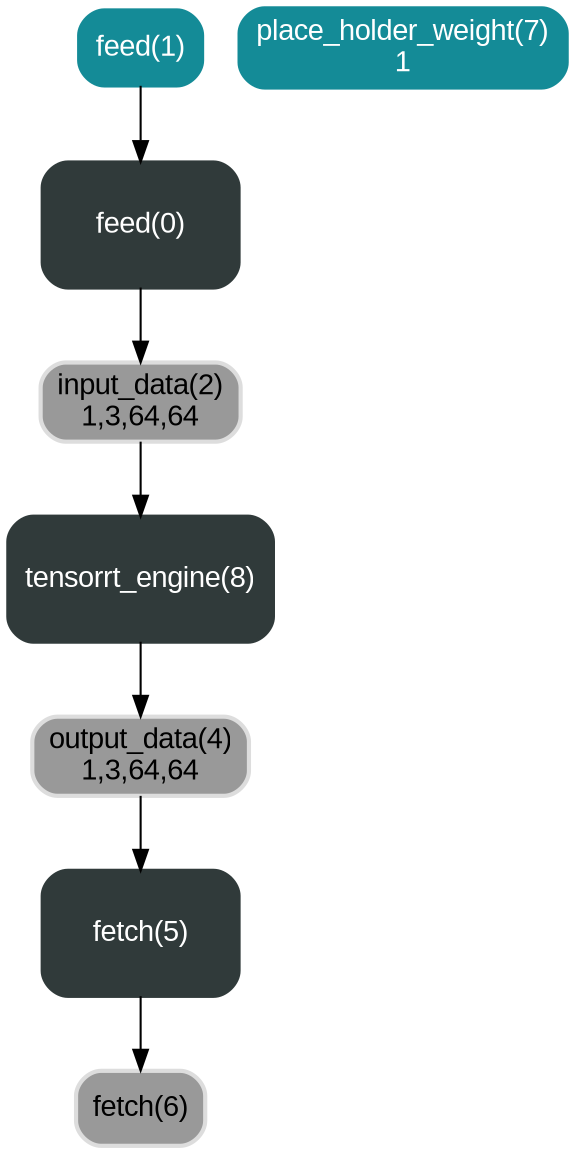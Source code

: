 digraph G {
   node_11615[label="output_data(4)
1,3,64,64" shape="box" style="rounded,filled,bold" fontname="Arial" fillcolor="#999999" color="#dddddd"]
   node_11614[label="input_data(2)
1,3,64,64" shape="box" style="rounded,filled,bold" fontname="Arial" fillcolor="#999999" color="#dddddd"]
   node_11613[label="feed(0)" style="rounded,filled,bold" shape="box" color="#303A3A" fontcolor="#ffffff" width="1.3" height="0.84" fontname="Arial"]
   node_11609[label="fetch(6)" shape="box" style="rounded,filled,bold" fontname="Arial" fillcolor="#999999" color="#dddddd"]
   node_11608[label="tensorrt_engine(8)" style="rounded,filled,bold" shape="box" color="#303A3A" fontcolor="#ffffff" width="1.3" height="0.84" fontname="Arial"]
   node_11610[label="fetch(5)" style="rounded,filled,bold" shape="box" color="#303A3A" fontcolor="#ffffff" width="1.3" height="0.84" fontname="Arial"]
   node_11611[label="place_holder_weight(7)
1" shape="box" style="rounded,filled,bold" fontname="Arial" color="#148b97" fontcolor="#ffffff"]
   node_11612[label="feed(1)" shape="box" style="rounded,filled,bold" fontname="Arial" color="#148b97" fontcolor="#ffffff"]
   node_11608->node_11615
   node_11610->node_11609
   node_11612->node_11613
   node_11613->node_11614
   node_11614->node_11608
   node_11615->node_11610
} // end G